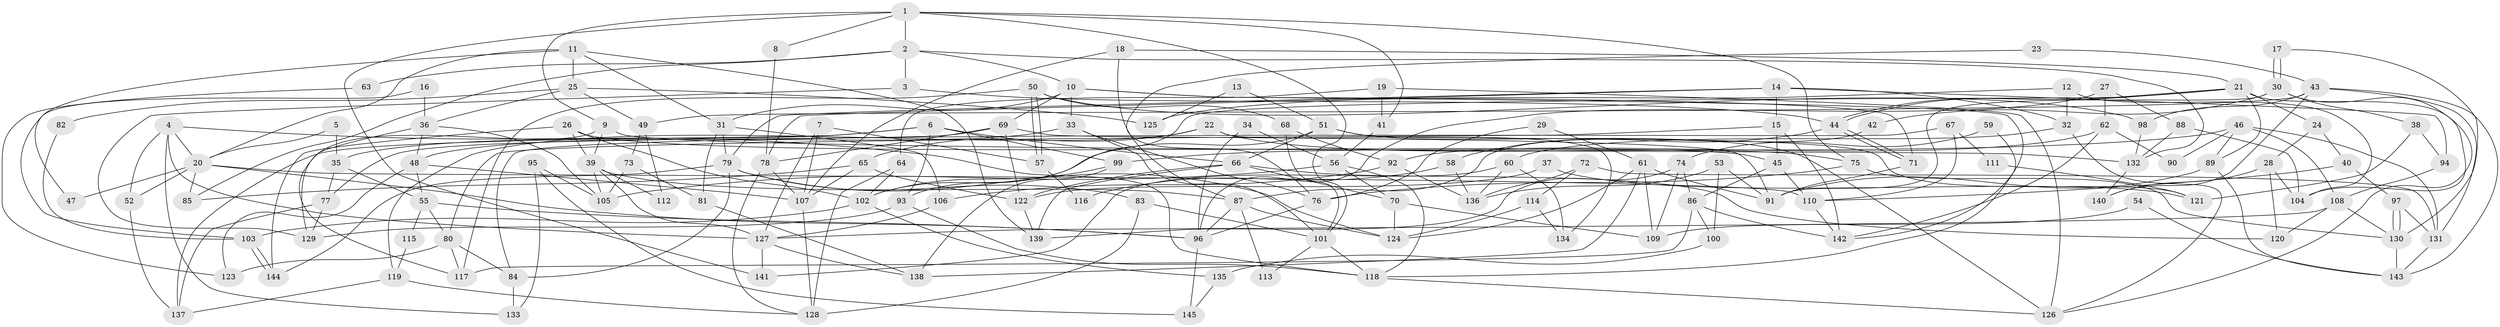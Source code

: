 // Generated by graph-tools (version 1.1) at 2025/36/03/09/25 02:36:21]
// undirected, 145 vertices, 290 edges
graph export_dot {
graph [start="1"]
  node [color=gray90,style=filled];
  1;
  2;
  3;
  4;
  5;
  6;
  7;
  8;
  9;
  10;
  11;
  12;
  13;
  14;
  15;
  16;
  17;
  18;
  19;
  20;
  21;
  22;
  23;
  24;
  25;
  26;
  27;
  28;
  29;
  30;
  31;
  32;
  33;
  34;
  35;
  36;
  37;
  38;
  39;
  40;
  41;
  42;
  43;
  44;
  45;
  46;
  47;
  48;
  49;
  50;
  51;
  52;
  53;
  54;
  55;
  56;
  57;
  58;
  59;
  60;
  61;
  62;
  63;
  64;
  65;
  66;
  67;
  68;
  69;
  70;
  71;
  72;
  73;
  74;
  75;
  76;
  77;
  78;
  79;
  80;
  81;
  82;
  83;
  84;
  85;
  86;
  87;
  88;
  89;
  90;
  91;
  92;
  93;
  94;
  95;
  96;
  97;
  98;
  99;
  100;
  101;
  102;
  103;
  104;
  105;
  106;
  107;
  108;
  109;
  110;
  111;
  112;
  113;
  114;
  115;
  116;
  117;
  118;
  119;
  120;
  121;
  122;
  123;
  124;
  125;
  126;
  127;
  128;
  129;
  130;
  131;
  132;
  133;
  134;
  135;
  136;
  137;
  138;
  139;
  140;
  141;
  142;
  143;
  144;
  145;
  1 -- 75;
  1 -- 2;
  1 -- 8;
  1 -- 9;
  1 -- 41;
  1 -- 101;
  1 -- 141;
  2 -- 85;
  2 -- 3;
  2 -- 10;
  2 -- 63;
  2 -- 132;
  3 -- 129;
  3 -- 44;
  4 -- 118;
  4 -- 20;
  4 -- 52;
  4 -- 127;
  4 -- 133;
  5 -- 35;
  5 -- 20;
  6 -- 66;
  6 -- 35;
  6 -- 93;
  6 -- 99;
  6 -- 137;
  7 -- 127;
  7 -- 107;
  7 -- 57;
  8 -- 78;
  9 -- 129;
  9 -- 39;
  9 -- 132;
  10 -- 71;
  10 -- 31;
  10 -- 33;
  10 -- 69;
  10 -- 142;
  11 -- 31;
  11 -- 20;
  11 -- 25;
  11 -- 47;
  11 -- 139;
  12 -- 104;
  12 -- 32;
  12 -- 125;
  13 -- 125;
  13 -- 51;
  14 -- 15;
  14 -- 32;
  14 -- 78;
  14 -- 79;
  14 -- 94;
  15 -- 142;
  15 -- 45;
  15 -- 80;
  16 -- 103;
  16 -- 36;
  17 -- 30;
  17 -- 30;
  17 -- 130;
  18 -- 21;
  18 -- 107;
  18 -- 87;
  19 -- 126;
  19 -- 64;
  19 -- 41;
  20 -- 96;
  20 -- 110;
  20 -- 47;
  20 -- 52;
  20 -- 85;
  21 -- 44;
  21 -- 44;
  21 -- 126;
  21 -- 24;
  21 -- 89;
  21 -- 93;
  22 -- 119;
  22 -- 65;
  22 -- 75;
  22 -- 134;
  23 -- 43;
  23 -- 76;
  24 -- 28;
  24 -- 40;
  25 -- 49;
  25 -- 36;
  25 -- 82;
  25 -- 125;
  26 -- 39;
  26 -- 144;
  26 -- 45;
  26 -- 102;
  27 -- 96;
  27 -- 62;
  27 -- 88;
  28 -- 104;
  28 -- 120;
  28 -- 140;
  29 -- 76;
  29 -- 61;
  30 -- 91;
  30 -- 38;
  30 -- 42;
  30 -- 104;
  31 -- 79;
  31 -- 81;
  31 -- 106;
  32 -- 126;
  32 -- 60;
  33 -- 76;
  33 -- 48;
  33 -- 101;
  34 -- 96;
  34 -- 56;
  35 -- 55;
  35 -- 77;
  36 -- 105;
  36 -- 48;
  36 -- 117;
  37 -- 121;
  37 -- 122;
  38 -- 94;
  38 -- 121;
  39 -- 87;
  39 -- 105;
  39 -- 112;
  39 -- 127;
  40 -- 97;
  40 -- 110;
  41 -- 56;
  42 -- 87;
  43 -- 98;
  43 -- 140;
  43 -- 49;
  43 -- 131;
  43 -- 143;
  44 -- 71;
  44 -- 71;
  44 -- 58;
  45 -- 86;
  45 -- 110;
  46 -- 89;
  46 -- 108;
  46 -- 90;
  46 -- 99;
  46 -- 131;
  48 -- 55;
  48 -- 107;
  48 -- 123;
  49 -- 73;
  49 -- 112;
  50 -- 57;
  50 -- 57;
  50 -- 117;
  50 -- 68;
  50 -- 98;
  51 -- 102;
  51 -- 66;
  51 -- 121;
  51 -- 126;
  52 -- 137;
  53 -- 91;
  53 -- 136;
  53 -- 100;
  54 -- 143;
  54 -- 109;
  55 -- 80;
  55 -- 96;
  55 -- 115;
  56 -- 118;
  56 -- 70;
  56 -- 105;
  57 -- 116;
  58 -- 136;
  58 -- 116;
  59 -- 118;
  59 -- 74;
  60 -- 141;
  60 -- 134;
  60 -- 136;
  61 -- 138;
  61 -- 91;
  61 -- 109;
  61 -- 124;
  62 -- 142;
  62 -- 92;
  62 -- 90;
  63 -- 123;
  64 -- 102;
  64 -- 128;
  65 -- 107;
  65 -- 122;
  65 -- 85;
  66 -- 70;
  66 -- 139;
  66 -- 120;
  66 -- 122;
  67 -- 84;
  67 -- 110;
  67 -- 111;
  68 -- 101;
  68 -- 92;
  69 -- 78;
  69 -- 77;
  69 -- 91;
  69 -- 122;
  70 -- 109;
  70 -- 124;
  71 -- 91;
  72 -- 131;
  72 -- 136;
  72 -- 114;
  73 -- 81;
  73 -- 105;
  74 -- 86;
  74 -- 139;
  74 -- 109;
  75 -- 130;
  75 -- 76;
  76 -- 96;
  77 -- 137;
  77 -- 129;
  78 -- 128;
  78 -- 107;
  79 -- 124;
  79 -- 83;
  79 -- 84;
  79 -- 144;
  80 -- 84;
  80 -- 117;
  80 -- 123;
  81 -- 138;
  82 -- 103;
  83 -- 101;
  83 -- 128;
  84 -- 133;
  86 -- 142;
  86 -- 117;
  86 -- 100;
  87 -- 124;
  87 -- 96;
  87 -- 113;
  88 -- 132;
  88 -- 104;
  89 -- 143;
  89 -- 91;
  92 -- 106;
  92 -- 136;
  93 -- 118;
  93 -- 129;
  94 -- 108;
  95 -- 145;
  95 -- 105;
  95 -- 133;
  96 -- 145;
  97 -- 130;
  97 -- 130;
  97 -- 131;
  98 -- 132;
  99 -- 102;
  99 -- 138;
  100 -- 135;
  101 -- 113;
  101 -- 118;
  102 -- 103;
  102 -- 135;
  103 -- 144;
  103 -- 144;
  106 -- 127;
  107 -- 128;
  108 -- 130;
  108 -- 127;
  108 -- 120;
  110 -- 142;
  111 -- 121;
  114 -- 124;
  114 -- 134;
  115 -- 119;
  118 -- 126;
  119 -- 137;
  119 -- 128;
  122 -- 139;
  127 -- 138;
  127 -- 141;
  130 -- 143;
  131 -- 143;
  132 -- 140;
  135 -- 145;
}
